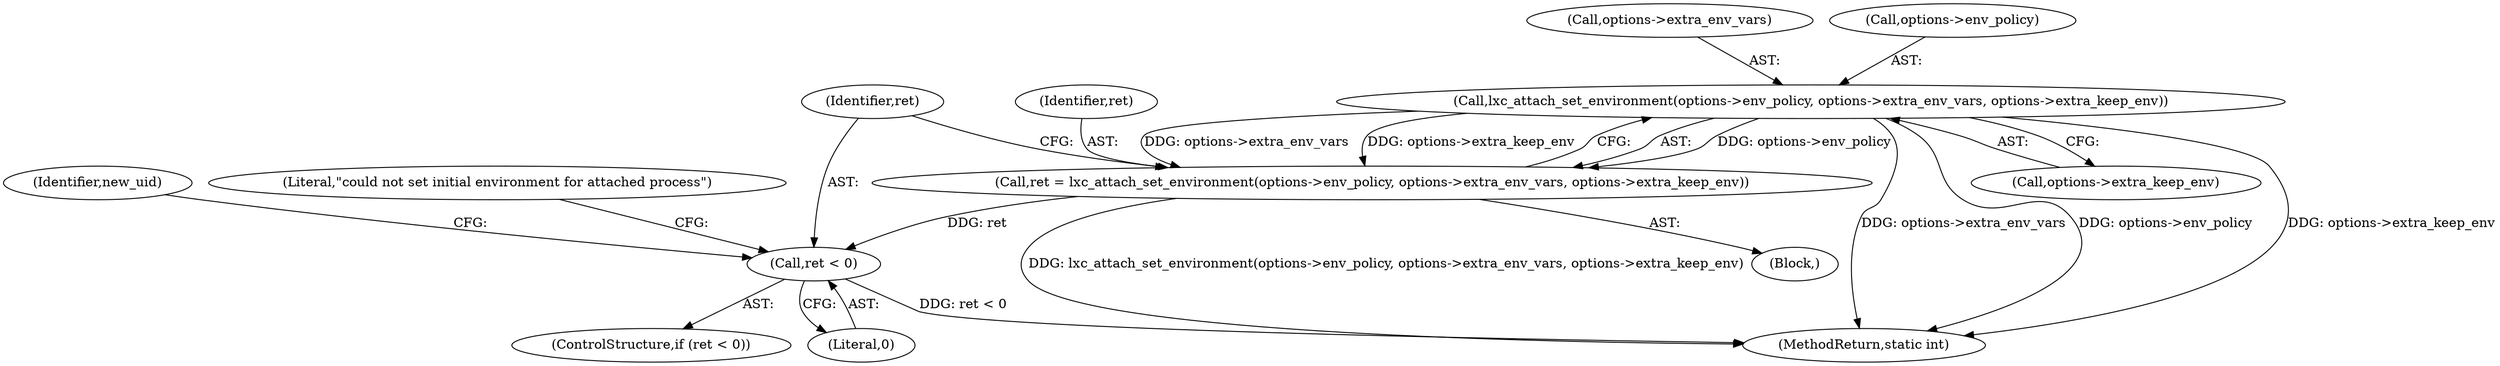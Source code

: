 digraph "0_lxc_5c3fcae78b63ac9dd56e36075903921bd9461f9e@pointer" {
"1000283" [label="(Call,lxc_attach_set_environment(options->env_policy, options->extra_env_vars, options->extra_keep_env))"];
"1000281" [label="(Call,ret = lxc_attach_set_environment(options->env_policy, options->extra_env_vars, options->extra_keep_env))"];
"1000294" [label="(Call,ret < 0)"];
"1000299" [label="(Literal,\"could not set initial environment for attached process\")"];
"1000696" [label="(MethodReturn,static int)"];
"1000295" [label="(Identifier,ret)"];
"1000283" [label="(Call,lxc_attach_set_environment(options->env_policy, options->extra_env_vars, options->extra_keep_env))"];
"1000287" [label="(Call,options->extra_env_vars)"];
"1000281" [label="(Call,ret = lxc_attach_set_environment(options->env_policy, options->extra_env_vars, options->extra_keep_env))"];
"1000282" [label="(Identifier,ret)"];
"1000307" [label="(Identifier,new_uid)"];
"1000119" [label="(Block,)"];
"1000294" [label="(Call,ret < 0)"];
"1000284" [label="(Call,options->env_policy)"];
"1000293" [label="(ControlStructure,if (ret < 0))"];
"1000296" [label="(Literal,0)"];
"1000290" [label="(Call,options->extra_keep_env)"];
"1000283" -> "1000281"  [label="AST: "];
"1000283" -> "1000290"  [label="CFG: "];
"1000284" -> "1000283"  [label="AST: "];
"1000287" -> "1000283"  [label="AST: "];
"1000290" -> "1000283"  [label="AST: "];
"1000281" -> "1000283"  [label="CFG: "];
"1000283" -> "1000696"  [label="DDG: options->env_policy"];
"1000283" -> "1000696"  [label="DDG: options->extra_keep_env"];
"1000283" -> "1000696"  [label="DDG: options->extra_env_vars"];
"1000283" -> "1000281"  [label="DDG: options->env_policy"];
"1000283" -> "1000281"  [label="DDG: options->extra_env_vars"];
"1000283" -> "1000281"  [label="DDG: options->extra_keep_env"];
"1000281" -> "1000119"  [label="AST: "];
"1000282" -> "1000281"  [label="AST: "];
"1000295" -> "1000281"  [label="CFG: "];
"1000281" -> "1000696"  [label="DDG: lxc_attach_set_environment(options->env_policy, options->extra_env_vars, options->extra_keep_env)"];
"1000281" -> "1000294"  [label="DDG: ret"];
"1000294" -> "1000293"  [label="AST: "];
"1000294" -> "1000296"  [label="CFG: "];
"1000295" -> "1000294"  [label="AST: "];
"1000296" -> "1000294"  [label="AST: "];
"1000299" -> "1000294"  [label="CFG: "];
"1000307" -> "1000294"  [label="CFG: "];
"1000294" -> "1000696"  [label="DDG: ret < 0"];
}
